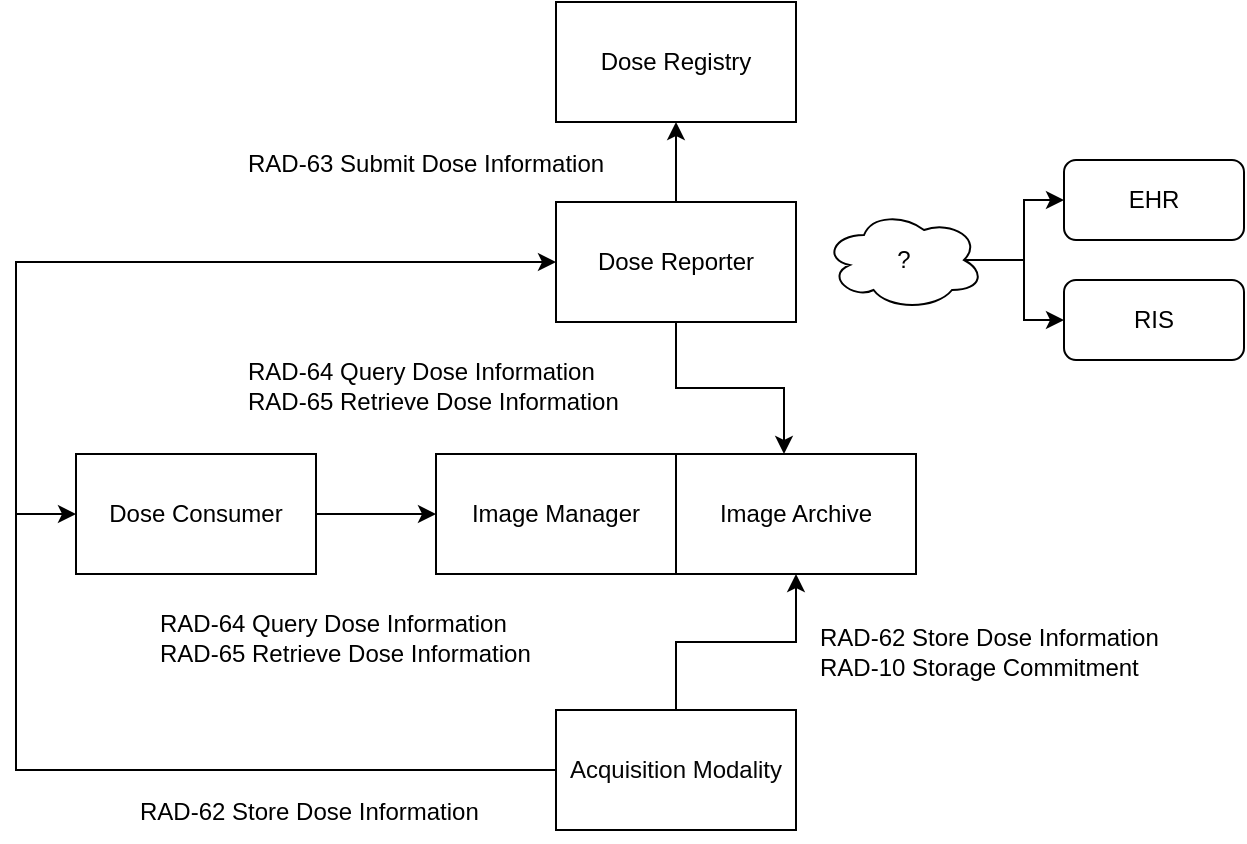 <mxfile version="21.6.5" type="device">
  <diagram name="Page-1" id="-dl2wjOuyUJ1gArcNqXz">
    <mxGraphModel dx="1098" dy="828" grid="1" gridSize="10" guides="1" tooltips="1" connect="1" arrows="1" fold="1" page="1" pageScale="1" pageWidth="850" pageHeight="1100" math="0" shadow="0">
      <root>
        <mxCell id="0" />
        <mxCell id="1" parent="0" />
        <mxCell id="P0WirJqRNze0UaOYiWo2-1" value="&lt;font color=&quot;#000000&quot;&gt;Dose Registry&lt;/font&gt;" style="rounded=0;whiteSpace=wrap;html=1;fillColor=none;strokeColor=#000000;" vertex="1" parent="1">
          <mxGeometry x="350" y="40" width="120" height="60" as="geometry" />
        </mxCell>
        <mxCell id="P0WirJqRNze0UaOYiWo2-13" style="edgeStyle=orthogonalEdgeStyle;rounded=0;orthogonalLoop=1;jettySize=auto;html=1;exitX=0.5;exitY=0;exitDx=0;exitDy=0;entryX=0.5;entryY=1;entryDx=0;entryDy=0;strokeColor=#000000;" edge="1" parent="1" source="P0WirJqRNze0UaOYiWo2-2" target="P0WirJqRNze0UaOYiWo2-1">
          <mxGeometry relative="1" as="geometry" />
        </mxCell>
        <mxCell id="P0WirJqRNze0UaOYiWo2-14" style="edgeStyle=orthogonalEdgeStyle;rounded=0;orthogonalLoop=1;jettySize=auto;html=1;exitX=0.5;exitY=1;exitDx=0;exitDy=0;entryX=0.45;entryY=0;entryDx=0;entryDy=0;entryPerimeter=0;strokeColor=#000000;" edge="1" parent="1" source="P0WirJqRNze0UaOYiWo2-2" target="P0WirJqRNze0UaOYiWo2-4">
          <mxGeometry relative="1" as="geometry" />
        </mxCell>
        <mxCell id="P0WirJqRNze0UaOYiWo2-2" value="&lt;font color=&quot;#000000&quot;&gt;Dose Reporter&lt;/font&gt;" style="rounded=0;whiteSpace=wrap;html=1;fillColor=none;strokeColor=#000000;" vertex="1" parent="1">
          <mxGeometry x="350" y="140" width="120" height="60" as="geometry" />
        </mxCell>
        <mxCell id="P0WirJqRNze0UaOYiWo2-3" value="&lt;font color=&quot;#000000&quot;&gt;Image Manager&lt;/font&gt;" style="rounded=0;whiteSpace=wrap;html=1;fillColor=none;strokeColor=#000000;" vertex="1" parent="1">
          <mxGeometry x="290" y="266" width="120" height="60" as="geometry" />
        </mxCell>
        <mxCell id="P0WirJqRNze0UaOYiWo2-4" value="&lt;font color=&quot;#000000&quot;&gt;Image Archive&lt;/font&gt;" style="rounded=0;whiteSpace=wrap;html=1;fillColor=none;strokeColor=#000000;" vertex="1" parent="1">
          <mxGeometry x="410" y="266" width="120" height="60" as="geometry" />
        </mxCell>
        <mxCell id="P0WirJqRNze0UaOYiWo2-15" style="edgeStyle=orthogonalEdgeStyle;rounded=0;orthogonalLoop=1;jettySize=auto;html=1;exitX=1;exitY=0.5;exitDx=0;exitDy=0;entryX=0;entryY=0.5;entryDx=0;entryDy=0;strokeColor=#000000;" edge="1" parent="1" source="P0WirJqRNze0UaOYiWo2-5" target="P0WirJqRNze0UaOYiWo2-3">
          <mxGeometry relative="1" as="geometry" />
        </mxCell>
        <mxCell id="P0WirJqRNze0UaOYiWo2-5" value="&lt;font color=&quot;#000000&quot;&gt;Dose Consumer&lt;/font&gt;" style="rounded=0;whiteSpace=wrap;html=1;fillColor=none;strokeColor=#000000;" vertex="1" parent="1">
          <mxGeometry x="110" y="266" width="120" height="60" as="geometry" />
        </mxCell>
        <mxCell id="P0WirJqRNze0UaOYiWo2-16" style="edgeStyle=orthogonalEdgeStyle;rounded=0;orthogonalLoop=1;jettySize=auto;html=1;exitX=0;exitY=0.5;exitDx=0;exitDy=0;entryX=0;entryY=0.5;entryDx=0;entryDy=0;strokeColor=#000000;" edge="1" parent="1" source="P0WirJqRNze0UaOYiWo2-6" target="P0WirJqRNze0UaOYiWo2-5">
          <mxGeometry relative="1" as="geometry">
            <Array as="points">
              <mxPoint x="80" y="424" />
              <mxPoint x="80" y="296" />
            </Array>
          </mxGeometry>
        </mxCell>
        <mxCell id="P0WirJqRNze0UaOYiWo2-18" style="edgeStyle=orthogonalEdgeStyle;rounded=0;orthogonalLoop=1;jettySize=auto;html=1;entryX=0;entryY=0.5;entryDx=0;entryDy=0;exitX=0;exitY=0.5;exitDx=0;exitDy=0;strokeColor=#000000;" edge="1" parent="1" source="P0WirJqRNze0UaOYiWo2-6" target="P0WirJqRNze0UaOYiWo2-2">
          <mxGeometry relative="1" as="geometry">
            <Array as="points">
              <mxPoint x="80" y="424" />
              <mxPoint x="80" y="170" />
            </Array>
          </mxGeometry>
        </mxCell>
        <mxCell id="P0WirJqRNze0UaOYiWo2-19" style="edgeStyle=orthogonalEdgeStyle;rounded=0;orthogonalLoop=1;jettySize=auto;html=1;exitX=0.5;exitY=0;exitDx=0;exitDy=0;entryX=0.5;entryY=1;entryDx=0;entryDy=0;strokeColor=#000000;" edge="1" parent="1" source="P0WirJqRNze0UaOYiWo2-6" target="P0WirJqRNze0UaOYiWo2-4">
          <mxGeometry relative="1" as="geometry" />
        </mxCell>
        <mxCell id="P0WirJqRNze0UaOYiWo2-6" value="&lt;font color=&quot;#050505&quot;&gt;Acquisition Modality&lt;/font&gt;" style="rounded=0;whiteSpace=wrap;html=1;fillColor=none;strokeColor=#000000;" vertex="1" parent="1">
          <mxGeometry x="350" y="394" width="120" height="60" as="geometry" />
        </mxCell>
        <mxCell id="P0WirJqRNze0UaOYiWo2-11" style="edgeStyle=orthogonalEdgeStyle;rounded=0;orthogonalLoop=1;jettySize=auto;html=1;exitX=0.875;exitY=0.5;exitDx=0;exitDy=0;exitPerimeter=0;strokeColor=#000000;" edge="1" parent="1" source="P0WirJqRNze0UaOYiWo2-8" target="P0WirJqRNze0UaOYiWo2-9">
          <mxGeometry relative="1" as="geometry">
            <mxPoint x="594" y="194" as="sourcePoint" />
          </mxGeometry>
        </mxCell>
        <mxCell id="P0WirJqRNze0UaOYiWo2-12" style="edgeStyle=orthogonalEdgeStyle;rounded=0;orthogonalLoop=1;jettySize=auto;html=1;entryX=0;entryY=0.5;entryDx=0;entryDy=0;exitX=0.875;exitY=0.5;exitDx=0;exitDy=0;exitPerimeter=0;strokeColor=#000000;" edge="1" parent="1" source="P0WirJqRNze0UaOYiWo2-8" target="P0WirJqRNze0UaOYiWo2-10">
          <mxGeometry relative="1" as="geometry">
            <mxPoint x="554" y="169" as="sourcePoint" />
          </mxGeometry>
        </mxCell>
        <mxCell id="P0WirJqRNze0UaOYiWo2-8" value="?" style="ellipse;shape=cloud;whiteSpace=wrap;html=1;fontColor=#000000;strokeColor=#000000;fillColor=none;" vertex="1" parent="1">
          <mxGeometry x="484" y="144" width="80" height="50" as="geometry" />
        </mxCell>
        <mxCell id="P0WirJqRNze0UaOYiWo2-9" value="EHR" style="rounded=1;whiteSpace=wrap;html=1;fontColor=#000000;strokeColor=#000000;fillColor=none;" vertex="1" parent="1">
          <mxGeometry x="604" y="119" width="90" height="40" as="geometry" />
        </mxCell>
        <mxCell id="P0WirJqRNze0UaOYiWo2-10" value="RIS" style="rounded=1;whiteSpace=wrap;html=1;fontColor=#000000;strokeColor=#000000;fillColor=none;" vertex="1" parent="1">
          <mxGeometry x="604" y="179" width="90" height="40" as="geometry" />
        </mxCell>
        <mxCell id="P0WirJqRNze0UaOYiWo2-21" value="RAD-64&amp;nbsp;Query Dose Information&lt;br&gt;RAD-65 Retrieve Dose Information" style="rounded=0;whiteSpace=wrap;html=1;strokeColor=none;align=left;fillColor=none;fontColor=#000000;" vertex="1" parent="1">
          <mxGeometry x="194" y="202" width="210" height="60" as="geometry" />
        </mxCell>
        <mxCell id="P0WirJqRNze0UaOYiWo2-22" value="RAD-63&amp;nbsp;Submit Dose Information" style="rounded=0;whiteSpace=wrap;html=1;strokeColor=none;align=left;fillColor=none;fontColor=#000000;" vertex="1" parent="1">
          <mxGeometry x="194" y="106" width="200" height="30" as="geometry" />
        </mxCell>
        <mxCell id="P0WirJqRNze0UaOYiWo2-23" value="RAD-64&amp;nbsp;Query Dose Information&lt;br&gt;RAD-65 Retrieve Dose Information" style="rounded=0;whiteSpace=wrap;html=1;strokeColor=none;align=left;fillColor=none;fontColor=#000000;" vertex="1" parent="1">
          <mxGeometry x="150" y="330" width="210" height="56" as="geometry" />
        </mxCell>
        <mxCell id="P0WirJqRNze0UaOYiWo2-24" value="RAD-62 Store Dose Information" style="rounded=0;whiteSpace=wrap;html=1;strokeColor=none;align=left;fillColor=none;fontColor=#000000;" vertex="1" parent="1">
          <mxGeometry x="140" y="430" width="176" height="30" as="geometry" />
        </mxCell>
        <mxCell id="P0WirJqRNze0UaOYiWo2-25" value="&lt;font color=&quot;#000000&quot;&gt;RAD-62 Store Dose Information&lt;br&gt;RAD-10 Storage Commitment&lt;/font&gt;" style="rounded=0;whiteSpace=wrap;html=1;strokeColor=none;align=left;fillColor=none;" vertex="1" parent="1">
          <mxGeometry x="480" y="350" width="176" height="30" as="geometry" />
        </mxCell>
      </root>
    </mxGraphModel>
  </diagram>
</mxfile>
